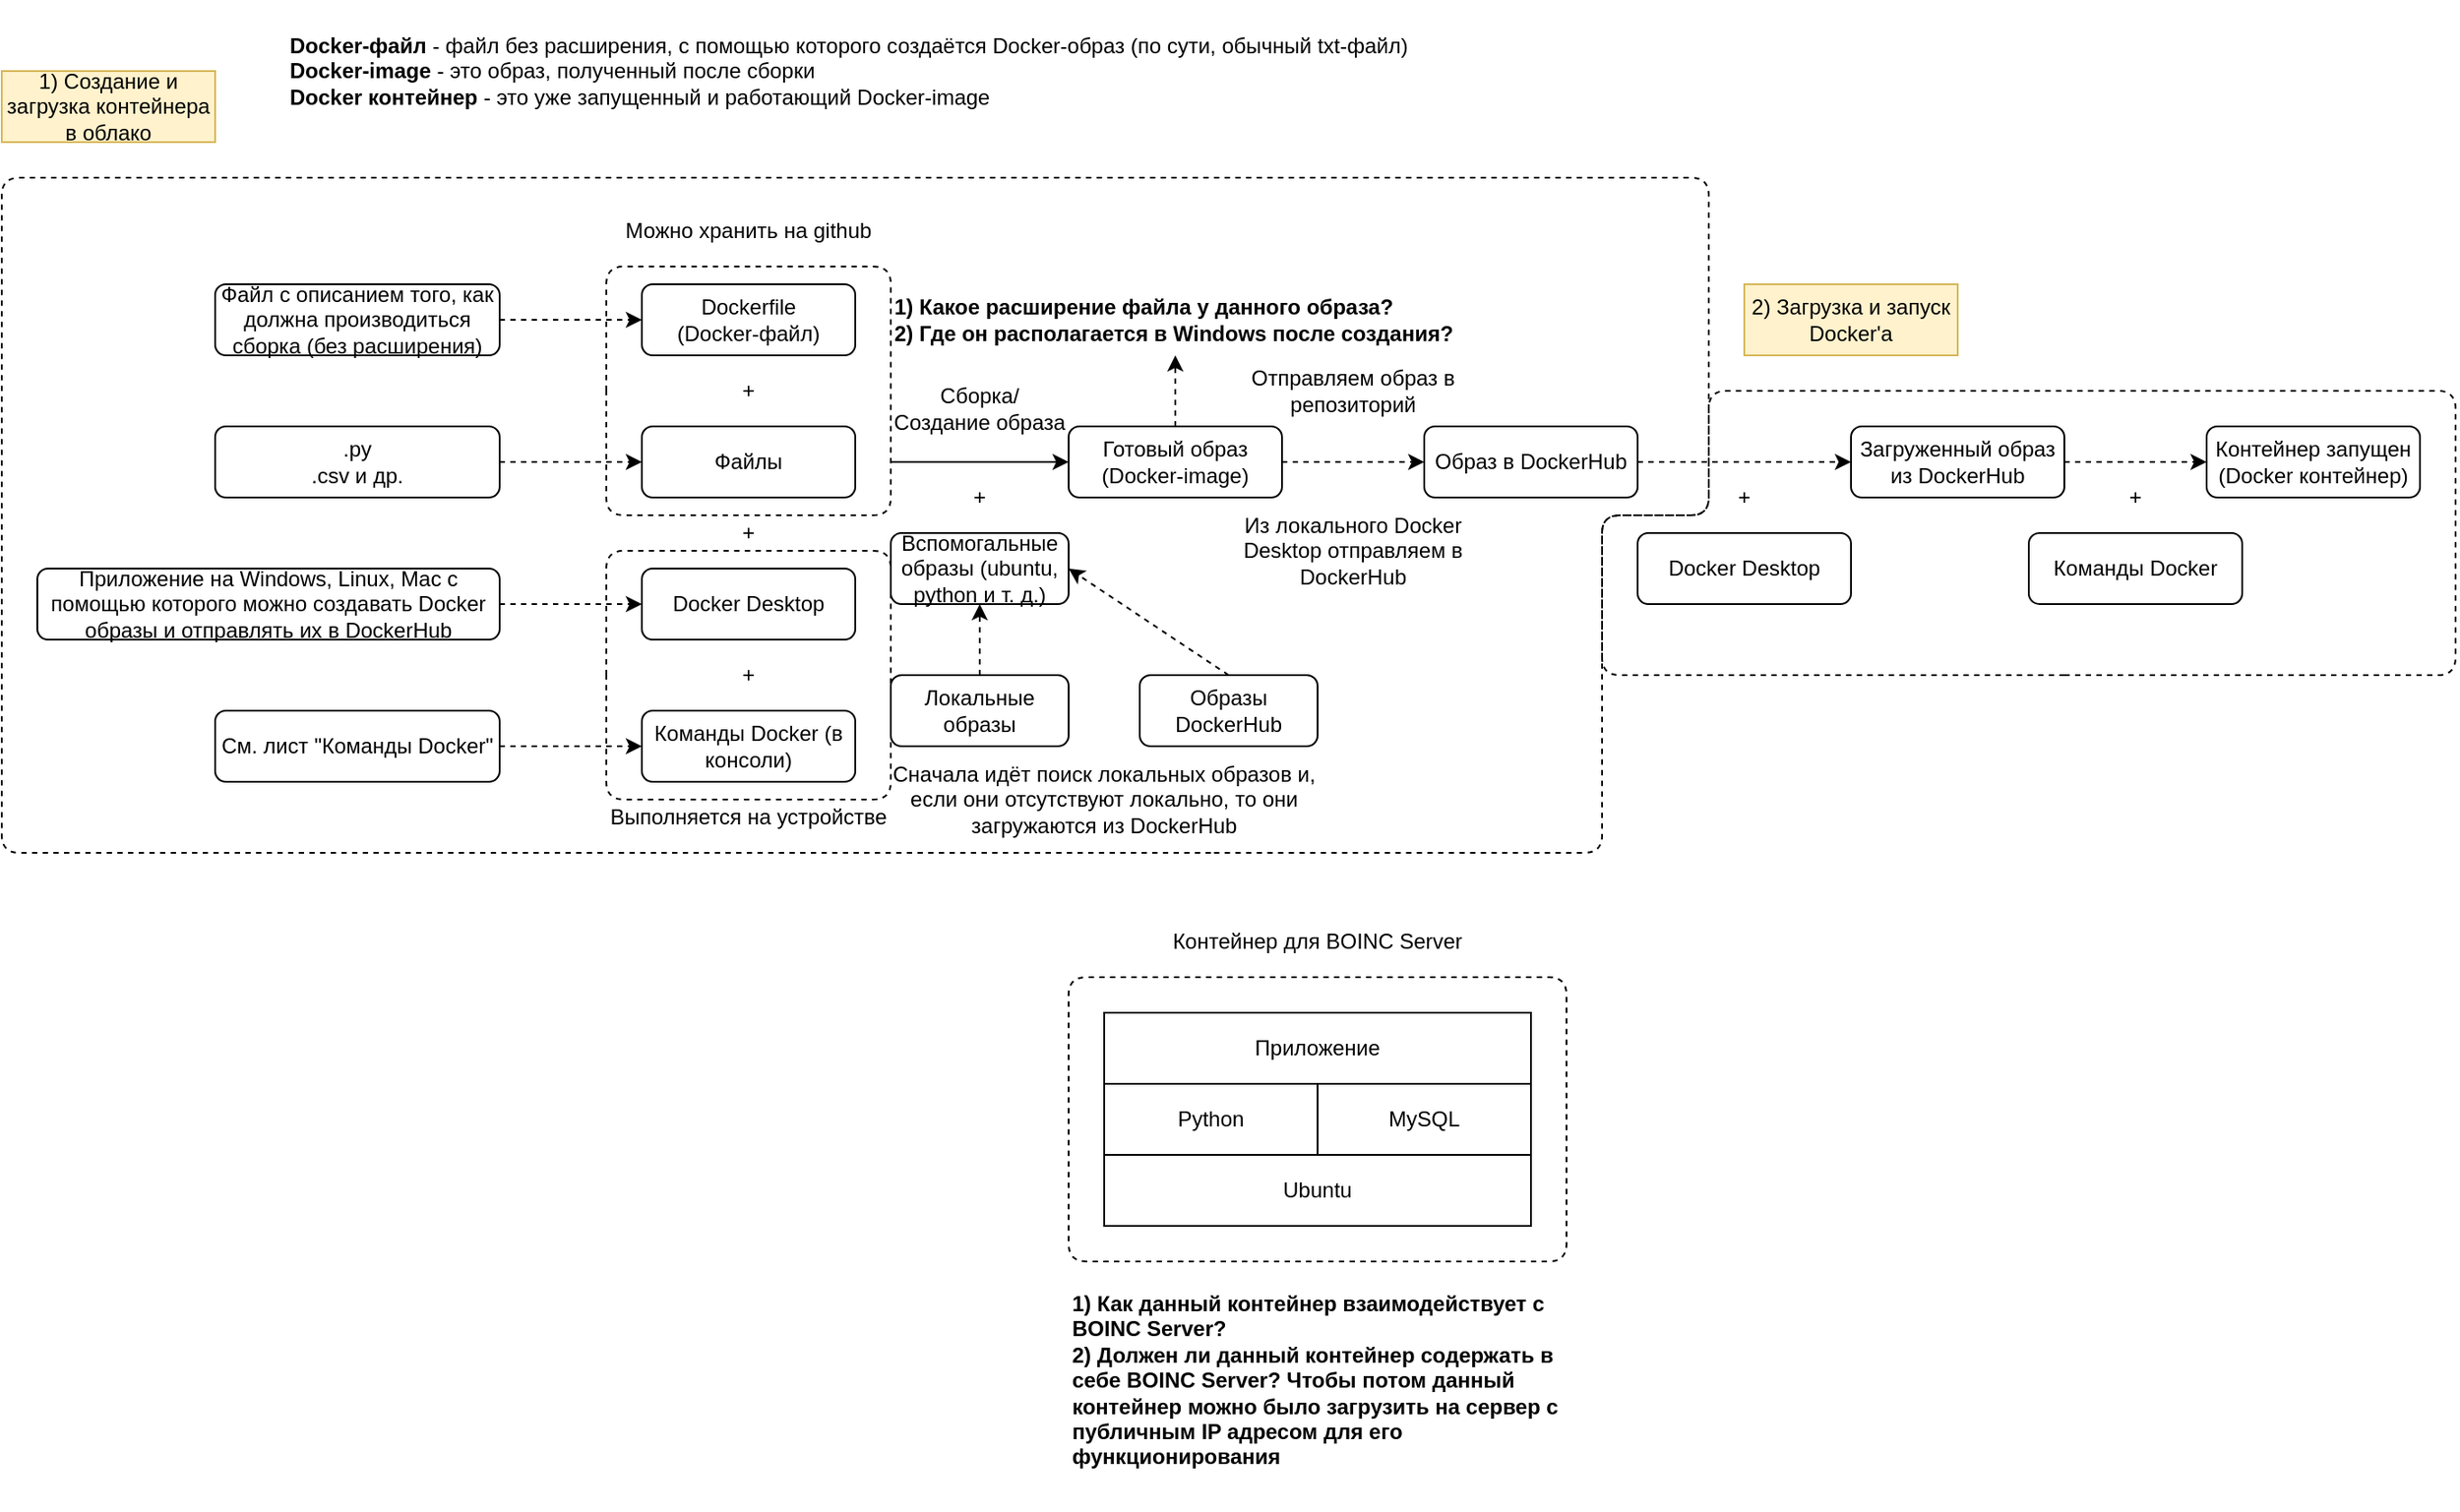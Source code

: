 <mxfile version="13.9.9" type="device" pages="3"><diagram id="qvWfZx3DgH6-CG9UZi90" name="Что такое Dockerfile"><mxGraphModel dx="868" dy="510" grid="1" gridSize="10" guides="1" tooltips="1" connect="1" arrows="1" fold="1" page="1" pageScale="1" pageWidth="827" pageHeight="1169" math="0" shadow="0"><root><mxCell id="0"/><mxCell id="1" parent="0"/><mxCell id="UbKtKI0OadIFeLEIY2oM-1" value="Dockerfile&lt;br&gt;(Docker-файл)" style="rounded=1;whiteSpace=wrap;html=1;" parent="1" vertex="1"><mxGeometry x="360" y="160" width="120" height="40" as="geometry"/></mxCell><mxCell id="UbKtKI0OadIFeLEIY2oM-2" value="&lt;b&gt;Docker-файл&lt;/b&gt; - файл без расширения, с помощью которого создаётся Docker-образ (по сути, обычный txt-файл)&lt;br&gt;&lt;b&gt;Docker-image&lt;/b&gt; - это образ, полученный после сборки&lt;br&gt;&lt;b&gt;Docker контейнер&lt;/b&gt; - это уже запущенный и работающий Docker-image" style="text;html=1;strokeColor=none;fillColor=none;align=left;verticalAlign=middle;whiteSpace=wrap;rounded=0;" parent="1" vertex="1"><mxGeometry x="160" width="720" height="80" as="geometry"/></mxCell><mxCell id="UbKtKI0OadIFeLEIY2oM-3" value="+" style="text;html=1;strokeColor=none;fillColor=none;align=center;verticalAlign=middle;whiteSpace=wrap;rounded=0;" parent="1" vertex="1"><mxGeometry x="360" y="200" width="120" height="40" as="geometry"/></mxCell><mxCell id="UbKtKI0OadIFeLEIY2oM-4" value="Файлы" style="rounded=1;whiteSpace=wrap;html=1;align=center;" parent="1" vertex="1"><mxGeometry x="360" y="240" width="120" height="40" as="geometry"/></mxCell><mxCell id="UbKtKI0OadIFeLEIY2oM-5" value="" style="endArrow=classic;html=1;exitX=1;exitY=0.5;exitDx=0;exitDy=0;entryX=0;entryY=0.5;entryDx=0;entryDy=0;" parent="1" target="UbKtKI0OadIFeLEIY2oM-7" edge="1"><mxGeometry width="50" height="50" relative="1" as="geometry"><mxPoint x="500" y="260" as="sourcePoint"/><mxPoint x="560" y="260" as="targetPoint"/></mxGeometry></mxCell><mxCell id="UbKtKI0OadIFeLEIY2oM-7" value="Готовый образ&lt;br&gt;(Docker-image)" style="rounded=1;whiteSpace=wrap;html=1;align=center;" parent="1" vertex="1"><mxGeometry x="600" y="240" width="120" height="40" as="geometry"/></mxCell><mxCell id="UbKtKI0OadIFeLEIY2oM-9" value="Сборка/Создание образа" style="text;html=1;strokeColor=none;fillColor=none;align=center;verticalAlign=middle;whiteSpace=wrap;rounded=0;" parent="1" vertex="1"><mxGeometry x="500" y="210" width="100" height="40" as="geometry"/></mxCell><mxCell id="UbKtKI0OadIFeLEIY2oM-10" value="+" style="text;html=1;strokeColor=none;fillColor=none;align=center;verticalAlign=middle;whiteSpace=wrap;rounded=0;" parent="1" vertex="1"><mxGeometry x="500" y="260" width="100" height="40" as="geometry"/></mxCell><mxCell id="UbKtKI0OadIFeLEIY2oM-11" value="Вспомогальные образы (ubuntu, python и т. д.)" style="rounded=1;whiteSpace=wrap;html=1;align=center;" parent="1" vertex="1"><mxGeometry x="500" y="300" width="100" height="40" as="geometry"/></mxCell><mxCell id="kO1rwFwLhMOoUjvzyCfy-1" value="" style="endArrow=none;html=1;dashed=1;" parent="1" edge="1"><mxGeometry width="50" height="50" relative="1" as="geometry"><mxPoint x="340" y="220" as="sourcePoint"/><mxPoint x="340" y="220" as="targetPoint"/><Array as="points"><mxPoint x="340" y="150"/><mxPoint x="500" y="150"/><mxPoint x="500" y="290"/><mxPoint x="340" y="290"/></Array></mxGeometry></mxCell><mxCell id="kO1rwFwLhMOoUjvzyCfy-2" value="Можно хранить на github" style="text;html=1;strokeColor=none;fillColor=none;align=center;verticalAlign=middle;whiteSpace=wrap;rounded=0;" parent="1" vertex="1"><mxGeometry x="340" y="120" width="160" height="20" as="geometry"/></mxCell><mxCell id="kO1rwFwLhMOoUjvzyCfy-3" value="Отправляем образ в репозиторий" style="text;html=1;strokeColor=none;fillColor=none;align=center;verticalAlign=middle;whiteSpace=wrap;rounded=0;" parent="1" vertex="1"><mxGeometry x="700" y="200" width="120" height="40" as="geometry"/></mxCell><mxCell id="kO1rwFwLhMOoUjvzyCfy-4" value="1) Какое расширение файла у данного образа?&lt;br&gt;2) Где он располагается в Windows после создания?" style="text;html=1;strokeColor=none;fillColor=none;align=left;verticalAlign=middle;whiteSpace=wrap;rounded=0;fontStyle=1" parent="1" vertex="1"><mxGeometry x="500" y="160" width="320" height="40" as="geometry"/></mxCell><mxCell id="kO1rwFwLhMOoUjvzyCfy-5" value="" style="endArrow=classic;html=1;dashed=1;entryX=0.5;entryY=1;entryDx=0;entryDy=0;exitX=0.5;exitY=0;exitDx=0;exitDy=0;" parent="1" source="UbKtKI0OadIFeLEIY2oM-7" target="kO1rwFwLhMOoUjvzyCfy-4" edge="1"><mxGeometry width="50" height="50" relative="1" as="geometry"><mxPoint x="940" y="300" as="sourcePoint"/><mxPoint x="920" y="180" as="targetPoint"/></mxGeometry></mxCell><mxCell id="kO1rwFwLhMOoUjvzyCfy-6" value="" style="endArrow=classic;html=1;dashed=1;entryX=0;entryY=0.5;entryDx=0;entryDy=0;" parent="1" target="UbKtKI0OadIFeLEIY2oM-1" edge="1"><mxGeometry width="50" height="50" relative="1" as="geometry"><mxPoint x="280" y="180" as="sourcePoint"/><mxPoint x="330" y="170" as="targetPoint"/></mxGeometry></mxCell><mxCell id="kO1rwFwLhMOoUjvzyCfy-7" value="Файл с описанием того, как должна производиться сборка (без расширения)" style="rounded=1;whiteSpace=wrap;html=1;align=center;" parent="1" vertex="1"><mxGeometry x="120" y="160" width="160" height="40" as="geometry"/></mxCell><mxCell id="kO1rwFwLhMOoUjvzyCfy-8" value="Ubuntu" style="rounded=0;whiteSpace=wrap;html=1;align=center;" parent="1" vertex="1"><mxGeometry x="620" y="650" width="240" height="40" as="geometry"/></mxCell><mxCell id="kO1rwFwLhMOoUjvzyCfy-9" value="Python" style="rounded=0;whiteSpace=wrap;html=1;align=center;" parent="1" vertex="1"><mxGeometry x="620" y="610" width="120" height="40" as="geometry"/></mxCell><mxCell id="kO1rwFwLhMOoUjvzyCfy-10" value="MySQL" style="rounded=0;whiteSpace=wrap;html=1;align=center;" parent="1" vertex="1"><mxGeometry x="740" y="610" width="120" height="40" as="geometry"/></mxCell><mxCell id="kO1rwFwLhMOoUjvzyCfy-11" value="Приложение" style="rounded=0;whiteSpace=wrap;html=1;align=center;" parent="1" vertex="1"><mxGeometry x="620" y="570" width="240" height="40" as="geometry"/></mxCell><mxCell id="kO1rwFwLhMOoUjvzyCfy-12" value="" style="endArrow=none;html=1;dashed=1;" parent="1" edge="1"><mxGeometry width="50" height="50" relative="1" as="geometry"><mxPoint x="740" y="710" as="sourcePoint"/><mxPoint x="740" y="710" as="targetPoint"/><Array as="points"><mxPoint x="880" y="710"/><mxPoint x="880" y="550"/><mxPoint x="600" y="550"/><mxPoint x="600" y="710"/></Array></mxGeometry></mxCell><mxCell id="kO1rwFwLhMOoUjvzyCfy-13" value="Контейнер для BOINC Server" style="text;html=1;strokeColor=none;fillColor=none;align=center;verticalAlign=middle;whiteSpace=wrap;rounded=0;" parent="1" vertex="1"><mxGeometry x="600" y="520" width="280" height="20" as="geometry"/></mxCell><mxCell id="kO1rwFwLhMOoUjvzyCfy-14" value=".py&lt;br&gt;.csv и др." style="rounded=1;whiteSpace=wrap;html=1;align=center;" parent="1" vertex="1"><mxGeometry x="120" y="240" width="160" height="40" as="geometry"/></mxCell><mxCell id="kO1rwFwLhMOoUjvzyCfy-15" value="" style="endArrow=classic;html=1;dashed=1;exitX=1;exitY=0.5;exitDx=0;exitDy=0;entryX=0;entryY=0.5;entryDx=0;entryDy=0;" parent="1" source="kO1rwFwLhMOoUjvzyCfy-14" target="UbKtKI0OadIFeLEIY2oM-4" edge="1"><mxGeometry width="50" height="50" relative="1" as="geometry"><mxPoint x="350" y="410" as="sourcePoint"/><mxPoint x="400" y="360" as="targetPoint"/></mxGeometry></mxCell><mxCell id="kO1rwFwLhMOoUjvzyCfy-16" value="Образ в DockerHub" style="rounded=1;whiteSpace=wrap;html=1;align=center;" parent="1" vertex="1"><mxGeometry x="800" y="240" width="120" height="40" as="geometry"/></mxCell><mxCell id="kO1rwFwLhMOoUjvzyCfy-17" value="" style="endArrow=classic;html=1;dashed=1;exitX=1;exitY=0.5;exitDx=0;exitDy=0;entryX=0;entryY=0.5;entryDx=0;entryDy=0;" parent="1" source="UbKtKI0OadIFeLEIY2oM-7" target="kO1rwFwLhMOoUjvzyCfy-16" edge="1"><mxGeometry width="50" height="50" relative="1" as="geometry"><mxPoint x="960" y="380" as="sourcePoint"/><mxPoint x="1010" y="330" as="targetPoint"/></mxGeometry></mxCell><mxCell id="kO1rwFwLhMOoUjvzyCfy-18" value="Из локального Docker Desktop отправляем в DockerHub" style="text;html=1;strokeColor=none;fillColor=none;align=center;verticalAlign=middle;whiteSpace=wrap;rounded=0;" parent="1" vertex="1"><mxGeometry x="680" y="290" width="160" height="40" as="geometry"/></mxCell><mxCell id="hUtmSYl-dy9Xw8eGcDan-1" value="1) Как данный контейнер взаимодействует с BOINC Server?&lt;br&gt;2) Должен ли данный контейнер содержать в себе BOINC Server? Чтобы потом данный контейнер можно было загрузить на сервер с публичным IP адресом для его функционирования" style="text;html=1;strokeColor=none;fillColor=none;align=left;verticalAlign=top;whiteSpace=wrap;rounded=0;fontStyle=1" parent="1" vertex="1"><mxGeometry x="600" y="720" width="280" height="130" as="geometry"/></mxCell><mxCell id="hUtmSYl-dy9Xw8eGcDan-2" value="Docker Desktop" style="rounded=1;whiteSpace=wrap;html=1;align=center;" parent="1" vertex="1"><mxGeometry x="360" y="320" width="120" height="40" as="geometry"/></mxCell><mxCell id="hUtmSYl-dy9Xw8eGcDan-3" value="+" style="text;html=1;strokeColor=none;fillColor=none;align=center;verticalAlign=middle;whiteSpace=wrap;rounded=0;" parent="1" vertex="1"><mxGeometry x="360" y="280" width="120" height="40" as="geometry"/></mxCell><mxCell id="hUtmSYl-dy9Xw8eGcDan-4" value="Приложение на Windows, Linux, Mac с помощью которого можно создавать Docker образы и отправлять их в DockerHub" style="rounded=1;whiteSpace=wrap;html=1;align=center;" parent="1" vertex="1"><mxGeometry x="20" y="320" width="260" height="40" as="geometry"/></mxCell><mxCell id="hUtmSYl-dy9Xw8eGcDan-5" value="" style="endArrow=classic;html=1;entryX=0;entryY=0.5;entryDx=0;entryDy=0;exitX=1;exitY=0.5;exitDx=0;exitDy=0;dashed=1;" parent="1" source="hUtmSYl-dy9Xw8eGcDan-4" target="hUtmSYl-dy9Xw8eGcDan-2" edge="1"><mxGeometry width="50" height="50" relative="1" as="geometry"><mxPoint x="270" y="430" as="sourcePoint"/><mxPoint x="320" y="380" as="targetPoint"/></mxGeometry></mxCell><mxCell id="HZ9051pKPfLq9EMNm1-4-1" value="Загруженный образ из DockerHub" style="rounded=1;whiteSpace=wrap;html=1;" parent="1" vertex="1"><mxGeometry x="1040" y="240" width="120" height="40" as="geometry"/></mxCell><mxCell id="HZ9051pKPfLq9EMNm1-4-2" value="" style="endArrow=classic;html=1;exitX=1;exitY=0.5;exitDx=0;exitDy=0;entryX=0;entryY=0.5;entryDx=0;entryDy=0;dashed=1;" parent="1" source="kO1rwFwLhMOoUjvzyCfy-16" target="HZ9051pKPfLq9EMNm1-4-1" edge="1"><mxGeometry width="50" height="50" relative="1" as="geometry"><mxPoint x="1190" y="390" as="sourcePoint"/><mxPoint x="1240" y="340" as="targetPoint"/></mxGeometry></mxCell><mxCell id="HZ9051pKPfLq9EMNm1-4-3" value="+" style="text;html=1;strokeColor=none;fillColor=none;align=center;verticalAlign=middle;whiteSpace=wrap;rounded=0;" parent="1" vertex="1"><mxGeometry x="960" y="260" width="40" height="40" as="geometry"/></mxCell><mxCell id="HZ9051pKPfLq9EMNm1-4-4" value="Docker Desktop" style="rounded=1;whiteSpace=wrap;html=1;align=center;" parent="1" vertex="1"><mxGeometry x="920" y="300" width="120" height="40" as="geometry"/></mxCell><mxCell id="HZ9051pKPfLq9EMNm1-4-5" value="" style="endArrow=none;html=1;dashed=1;" parent="1" edge="1"><mxGeometry width="50" height="50" relative="1" as="geometry"><mxPoint x="680" y="480" as="sourcePoint"/><mxPoint x="680" y="480" as="targetPoint"/><Array as="points"><mxPoint y="480"/><mxPoint y="100"/><mxPoint x="960" y="100"/><mxPoint x="960" y="290"/><mxPoint x="900" y="290"/><mxPoint x="900" y="480"/></Array></mxGeometry></mxCell><mxCell id="HZ9051pKPfLq9EMNm1-4-6" value="1) Создание и загрузка контейнера в облако" style="rounded=0;whiteSpace=wrap;html=1;fillColor=#fff2cc;strokeColor=#d6b656;" parent="1" vertex="1"><mxGeometry y="40" width="120" height="40" as="geometry"/></mxCell><mxCell id="HZ9051pKPfLq9EMNm1-4-7" value="Команды Docker (в консоли)" style="rounded=1;whiteSpace=wrap;html=1;" parent="1" vertex="1"><mxGeometry x="360" y="400" width="120" height="40" as="geometry"/></mxCell><mxCell id="1lnzKWxL7upXGHuG_Heg-1" value="+" style="text;html=1;strokeColor=none;fillColor=none;align=center;verticalAlign=middle;whiteSpace=wrap;rounded=0;" parent="1" vertex="1"><mxGeometry x="360" y="360" width="120" height="40" as="geometry"/></mxCell><mxCell id="1lnzKWxL7upXGHuG_Heg-4" value="См. лист &quot;Команды Docker&quot;" style="rounded=1;whiteSpace=wrap;html=1;align=center;" parent="1" vertex="1"><mxGeometry x="120" y="400" width="160" height="40" as="geometry"/></mxCell><mxCell id="1lnzKWxL7upXGHuG_Heg-5" value="" style="endArrow=classic;html=1;dashed=1;entryX=0;entryY=0.5;entryDx=0;entryDy=0;exitX=1;exitY=0.5;exitDx=0;exitDy=0;" parent="1" source="1lnzKWxL7upXGHuG_Heg-4" target="HZ9051pKPfLq9EMNm1-4-7" edge="1"><mxGeometry width="50" height="50" relative="1" as="geometry"><mxPoint x="50" y="450" as="sourcePoint"/><mxPoint x="100" y="400" as="targetPoint"/></mxGeometry></mxCell><mxCell id="1lnzKWxL7upXGHuG_Heg-6" value="Контейнер запущен&lt;br&gt;(Docker контейнер)" style="rounded=1;whiteSpace=wrap;html=1;align=center;" parent="1" vertex="1"><mxGeometry x="1240" y="240" width="120" height="40" as="geometry"/></mxCell><mxCell id="1lnzKWxL7upXGHuG_Heg-7" value="" style="endArrow=classic;html=1;dashed=1;entryX=0;entryY=0.5;entryDx=0;entryDy=0;exitX=1;exitY=0.5;exitDx=0;exitDy=0;" parent="1" source="HZ9051pKPfLq9EMNm1-4-1" target="1lnzKWxL7upXGHuG_Heg-6" edge="1"><mxGeometry width="50" height="50" relative="1" as="geometry"><mxPoint x="1130" y="400" as="sourcePoint"/><mxPoint x="1180" y="350" as="targetPoint"/></mxGeometry></mxCell><mxCell id="1lnzKWxL7upXGHuG_Heg-8" value="+" style="text;html=1;strokeColor=none;fillColor=none;align=center;verticalAlign=middle;whiteSpace=wrap;rounded=0;" parent="1" vertex="1"><mxGeometry x="1180" y="260" width="40" height="40" as="geometry"/></mxCell><mxCell id="1lnzKWxL7upXGHuG_Heg-9" value="Команды Docker" style="rounded=1;whiteSpace=wrap;html=1;align=center;" parent="1" vertex="1"><mxGeometry x="1140" y="300" width="120" height="40" as="geometry"/></mxCell><mxCell id="1lnzKWxL7upXGHuG_Heg-12" value="" style="endArrow=none;html=1;dashed=1;" parent="1" edge="1"><mxGeometry width="50" height="50" relative="1" as="geometry"><mxPoint x="1160" y="380" as="sourcePoint"/><mxPoint x="1160" y="380" as="targetPoint"/><Array as="points"><mxPoint x="1380" y="380"/><mxPoint x="1380" y="220"/><mxPoint x="960" y="220"/><mxPoint x="960" y="290"/><mxPoint x="900" y="290"/><mxPoint x="900" y="380"/></Array></mxGeometry></mxCell><mxCell id="1lnzKWxL7upXGHuG_Heg-13" value="2) Загрузка и запуск Docker'a" style="rounded=0;whiteSpace=wrap;html=1;align=center;fillColor=#fff2cc;strokeColor=#d6b656;" parent="1" vertex="1"><mxGeometry x="980" y="160" width="120" height="40" as="geometry"/></mxCell><mxCell id="1lnzKWxL7upXGHuG_Heg-15" value="Локальные образы" style="rounded=1;whiteSpace=wrap;html=1;align=center;" parent="1" vertex="1"><mxGeometry x="500" y="380" width="100" height="40" as="geometry"/></mxCell><mxCell id="1lnzKWxL7upXGHuG_Heg-16" value="Образы DockerHub" style="rounded=1;whiteSpace=wrap;html=1;align=center;" parent="1" vertex="1"><mxGeometry x="640" y="380" width="100" height="40" as="geometry"/></mxCell><mxCell id="1lnzKWxL7upXGHuG_Heg-17" value="" style="endArrow=classic;html=1;dashed=1;entryX=0.5;entryY=1;entryDx=0;entryDy=0;exitX=0.5;exitY=0;exitDx=0;exitDy=0;" parent="1" source="1lnzKWxL7upXGHuG_Heg-15" target="UbKtKI0OadIFeLEIY2oM-11" edge="1"><mxGeometry width="50" height="50" relative="1" as="geometry"><mxPoint x="790" y="450" as="sourcePoint"/><mxPoint x="840" y="400" as="targetPoint"/></mxGeometry></mxCell><mxCell id="1lnzKWxL7upXGHuG_Heg-18" value="" style="endArrow=classic;html=1;dashed=1;entryX=1;entryY=0.5;entryDx=0;entryDy=0;exitX=0.5;exitY=0;exitDx=0;exitDy=0;" parent="1" source="1lnzKWxL7upXGHuG_Heg-16" target="UbKtKI0OadIFeLEIY2oM-11" edge="1"><mxGeometry width="50" height="50" relative="1" as="geometry"><mxPoint x="820" y="450" as="sourcePoint"/><mxPoint x="870" y="400" as="targetPoint"/></mxGeometry></mxCell><mxCell id="1lnzKWxL7upXGHuG_Heg-19" value="Сначала идёт поиск локальных образов и, если они отсутствуют локально, то они загружаются из DockerHub" style="text;html=1;strokeColor=none;fillColor=none;align=center;verticalAlign=middle;whiteSpace=wrap;rounded=0;" parent="1" vertex="1"><mxGeometry x="500" y="430" width="240" height="40" as="geometry"/></mxCell><mxCell id="1lnzKWxL7upXGHuG_Heg-20" value="" style="endArrow=none;html=1;dashed=1;" parent="1" edge="1"><mxGeometry width="50" height="50" relative="1" as="geometry"><mxPoint x="340" y="380" as="sourcePoint"/><mxPoint x="340" y="380" as="targetPoint"/><Array as="points"><mxPoint x="340" y="310"/><mxPoint x="500" y="310"/><mxPoint x="500" y="450"/><mxPoint x="340" y="450"/></Array></mxGeometry></mxCell><mxCell id="1lnzKWxL7upXGHuG_Heg-21" value="Выполняется на устройстве" style="text;html=1;strokeColor=none;fillColor=none;align=center;verticalAlign=middle;whiteSpace=wrap;rounded=0;" parent="1" vertex="1"><mxGeometry x="340" y="450" width="160" height="20" as="geometry"/></mxCell></root></mxGraphModel></diagram><diagram id="JvPSxN4aQbCMu1VX8Tzh" name="Команды Docker"><mxGraphModel dx="868" dy="510" grid="1" gridSize="10" guides="1" tooltips="1" connect="1" arrows="1" fold="1" page="1" pageScale="1" pageWidth="827" pageHeight="1169" math="0" shadow="0"><root><mxCell id="KUDlSjNte_XH4DBuf4jY-0"/><mxCell id="KUDlSjNte_XH4DBuf4jY-1" parent="KUDlSjNte_XH4DBuf4jY-0"/><mxCell id="KUDlSjNte_XH4DBuf4jY-2" value="&lt;div&gt;1) &lt;b&gt;docker build -t hello-world .&lt;/b&gt; - Сборка проекта (hello-world - имя проекта)&lt;/div&gt;&lt;div&gt;2) &lt;b&gt;docker images&lt;/b&gt; - просмотр имеющихся docker-images&lt;/div&gt;&lt;div&gt;3) &lt;b&gt;docker run hello-world&lt;/b&gt; - запуск контейнера&lt;/div&gt;" style="text;html=1;strokeColor=none;fillColor=none;align=left;verticalAlign=top;whiteSpace=wrap;rounded=0;" parent="KUDlSjNte_XH4DBuf4jY-1" vertex="1"><mxGeometry x="40" y="40" width="760" height="120" as="geometry"/></mxCell></root></mxGraphModel></diagram><diagram id="kmG611Vwe5PTedpwF0eS" name="Страница 3"><mxGraphModel dx="868" dy="510" grid="1" gridSize="10" guides="1" tooltips="1" connect="1" arrows="1" fold="1" page="1" pageScale="1" pageWidth="827" pageHeight="1169" math="0" shadow="0"><root><mxCell id="rjoCIJKncMSW9W3LdZb6-0"/><mxCell id="rjoCIJKncMSW9W3LdZb6-1" parent="rjoCIJKncMSW9W3LdZb6-0"/><mxCell id="rjoCIJKncMSW9W3LdZb6-2" value="Как запустить boinc-server?&lt;br&gt;1) Установка серверного ПО самостоятельно:&lt;br&gt;https://boinc.berkeley.edu/trac/wiki/ServerIntro&lt;br&gt;2) Использование предварительно упакованного образа виртуальной машины (устаревшая сборка):&lt;br&gt;https://boinc.berkeley.edu/trac/wiki/VmServer&lt;br&gt;3) Использование boinc-server-docker:&lt;br&gt;https://github.com/marius311/boinc-server-docker&lt;br&gt;&lt;br&gt;4) Компиляция кода изначально для каждой из различных платформ&lt;br&gt;https://boinc.berkeley.edu/trac/wiki/ProjectMain" style="text;html=1;strokeColor=none;fillColor=none;align=left;verticalAlign=top;whiteSpace=wrap;rounded=0;" vertex="1" parent="rjoCIJKncMSW9W3LdZb6-1"><mxGeometry x="40" y="40" width="760" height="160" as="geometry"/></mxCell></root></mxGraphModel></diagram></mxfile>